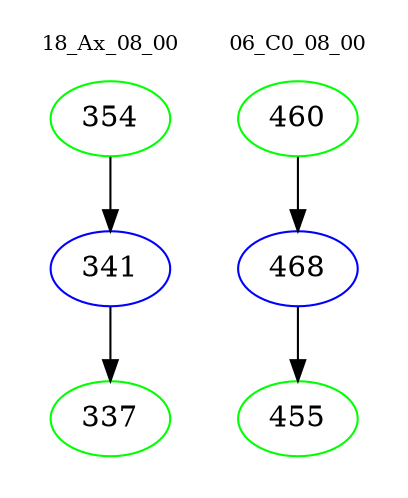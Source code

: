 digraph{
subgraph cluster_0 {
color = white
label = "18_Ax_08_00";
fontsize=10;
T0_354 [label="354", color="green"]
T0_354 -> T0_341 [color="black"]
T0_341 [label="341", color="blue"]
T0_341 -> T0_337 [color="black"]
T0_337 [label="337", color="green"]
}
subgraph cluster_1 {
color = white
label = "06_C0_08_00";
fontsize=10;
T1_460 [label="460", color="green"]
T1_460 -> T1_468 [color="black"]
T1_468 [label="468", color="blue"]
T1_468 -> T1_455 [color="black"]
T1_455 [label="455", color="green"]
}
}
